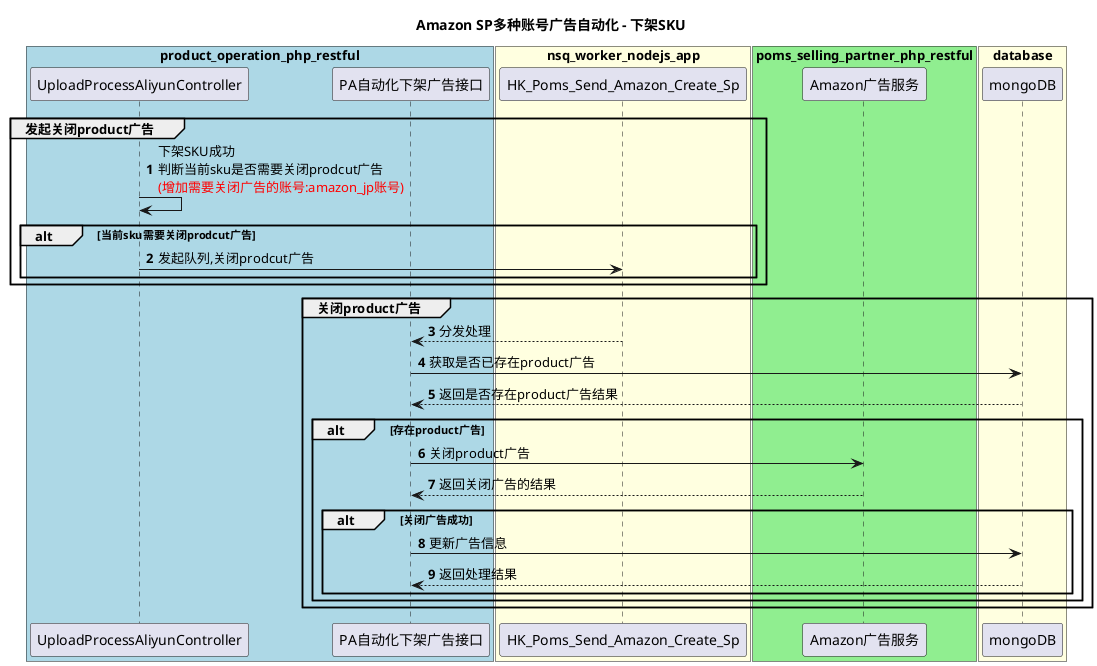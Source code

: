 @startuml
title Amazon SP多种账号广告自动化 - 下架SKU
autonumber

box "product_operation_php_restful" #lightBlue

participant "UploadProcessAliyunController" as uploadPrecess
participant "PA自动化下架广告接口" as paAutoAmazonSP
end box

box "nsq_worker_nodejs_app" #lightYellow
participant "HK_Poms_Send_Amazon_Create_Sp" as HK_Poms_Send_Amazon_Create_Sp
end box

box "poms_selling_partner_php_restful" #lightGreen
participant "Amazon广告服务" as amazon
end box

box "database" #lightYellow
participant "mongoDB" as db
end box
group 发起关闭product广告
uploadPrecess -> uploadPrecess : 下架SKU成功\n判断当前sku是否需要关闭prodcut广告\n<color #red>(增加需要关闭广告的账号:amazon_jp账号)
alt 当前sku需要关闭prodcut广告
uploadPrecess -> HK_Poms_Send_Amazon_Create_Sp : 发起队列,关闭prodcut广告
end
end

group 关闭product广告
HK_Poms_Send_Amazon_Create_Sp --> paAutoAmazonSP : 分发处理

paAutoAmazonSP -> db : 获取是否已存在product广告
db --> paAutoAmazonSP : 返回是否存在product广告结果

alt 存在product广告
paAutoAmazonSP -> amazon : 关闭product广告
amazon --> paAutoAmazonSP : 返回关闭广告的结果

alt 关闭广告成功
paAutoAmazonSP -> db : 更新广告信息
db --> paAutoAmazonSP : 返回处理结果
end
end
end


@enduml